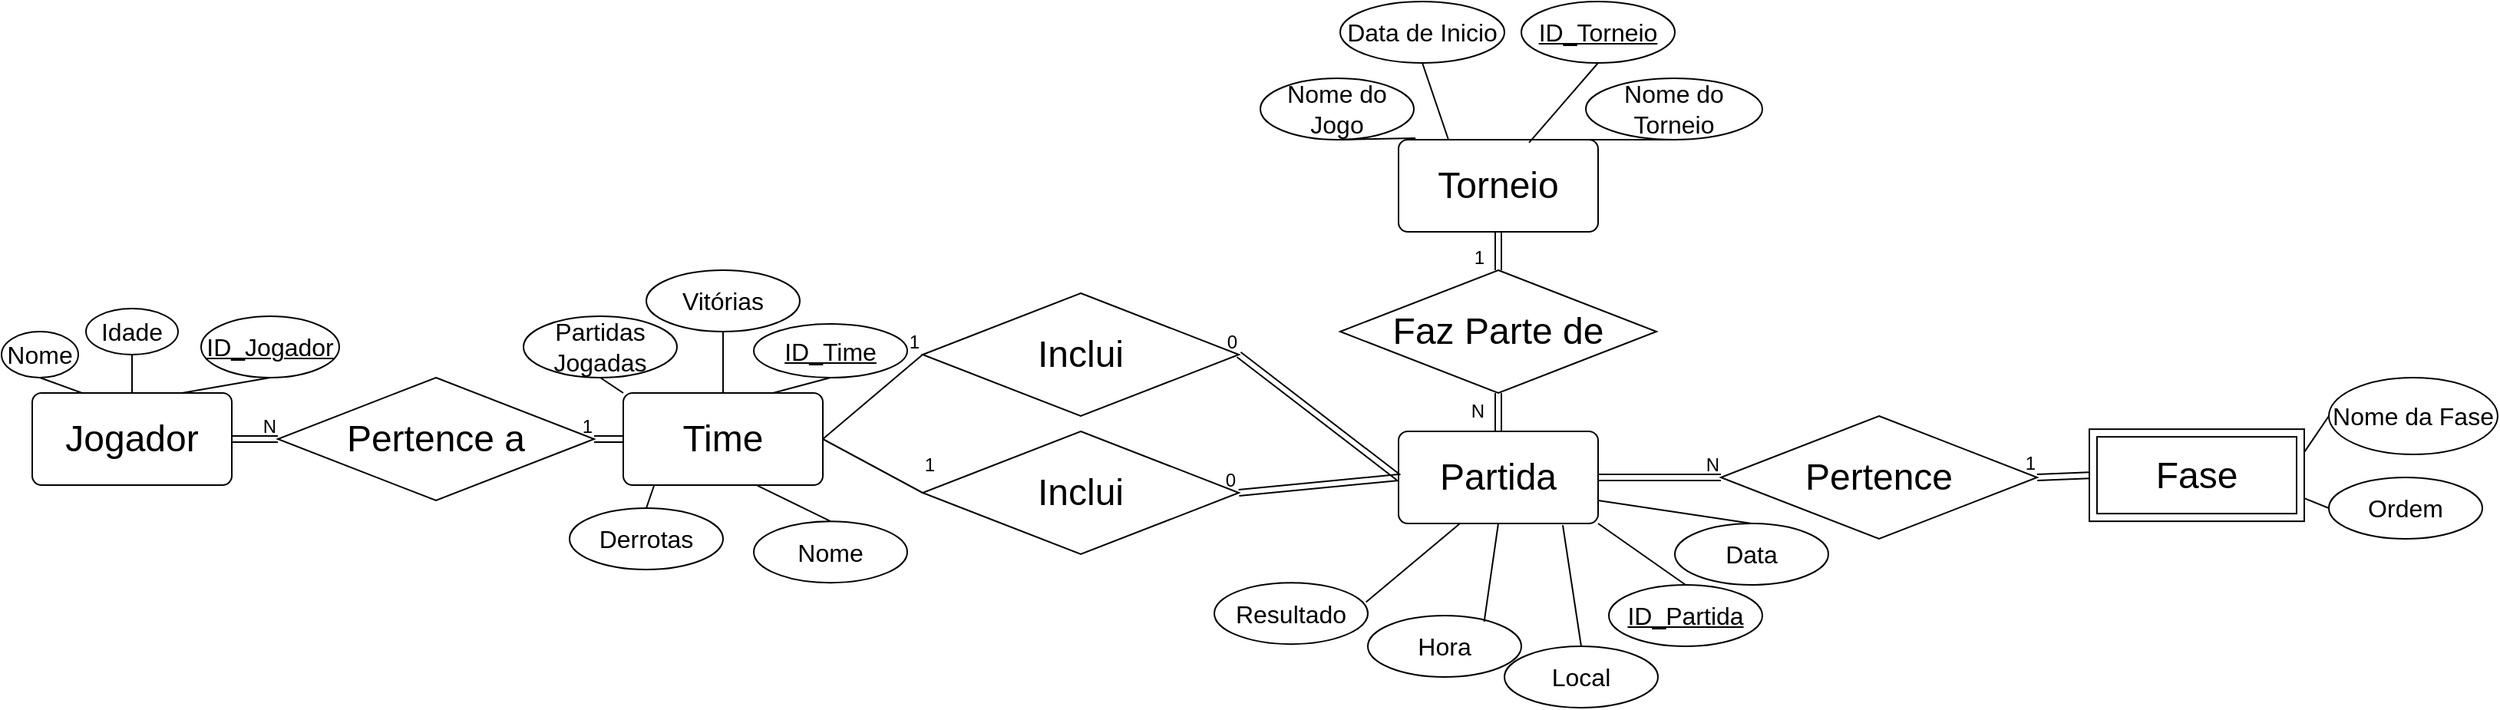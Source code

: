 <mxfile version="26.0.10">
  <diagram name="Página-1" id="gS3BvCxEZ3Ns-tJpQnwd">
    <mxGraphModel dx="3407" dy="1116" grid="1" gridSize="10" guides="1" tooltips="1" connect="1" arrows="1" fold="1" page="1" pageScale="1" pageWidth="827" pageHeight="1169" math="0" shadow="0">
      <root>
        <mxCell id="0" />
        <mxCell id="1" parent="0" />
        <mxCell id="_qHGHUX5CEyV-myd-aj9-1" value="&lt;font style=&quot;font-size: 24px;&quot;&gt;Jogador&lt;/font&gt;" style="rounded=1;arcSize=10;whiteSpace=wrap;html=1;align=center;" parent="1" vertex="1">
          <mxGeometry x="-300" y="335" width="130" height="60" as="geometry" />
        </mxCell>
        <mxCell id="_qHGHUX5CEyV-myd-aj9-2" value="&lt;font style=&quot;font-size: 24px;&quot;&gt;Partida&lt;/font&gt;" style="rounded=1;arcSize=10;whiteSpace=wrap;html=1;align=center;" parent="1" vertex="1">
          <mxGeometry x="590" y="360" width="130" height="60" as="geometry" />
        </mxCell>
        <mxCell id="_qHGHUX5CEyV-myd-aj9-3" value="&lt;font style=&quot;font-size: 24px;&quot;&gt;Torneio&lt;/font&gt;" style="rounded=1;arcSize=10;whiteSpace=wrap;html=1;align=center;" parent="1" vertex="1">
          <mxGeometry x="590" y="170" width="130" height="60" as="geometry" />
        </mxCell>
        <mxCell id="_qHGHUX5CEyV-myd-aj9-4" value="&lt;font style=&quot;font-size: 24px;&quot;&gt;Time&lt;/font&gt;" style="rounded=1;arcSize=10;whiteSpace=wrap;html=1;align=center;" parent="1" vertex="1">
          <mxGeometry x="85" y="335" width="130" height="60" as="geometry" />
        </mxCell>
        <mxCell id="_qHGHUX5CEyV-myd-aj9-7" style="edgeStyle=orthogonalEdgeStyle;rounded=0;orthogonalLoop=1;jettySize=auto;html=1;exitX=0.5;exitY=1;exitDx=0;exitDy=0;" parent="1" source="_qHGHUX5CEyV-myd-aj9-3" target="_qHGHUX5CEyV-myd-aj9-3" edge="1">
          <mxGeometry relative="1" as="geometry" />
        </mxCell>
        <mxCell id="_qHGHUX5CEyV-myd-aj9-8" value="&lt;font style=&quot;font-size: 16px;&quot;&gt;Nome&lt;/font&gt;" style="ellipse;whiteSpace=wrap;html=1;align=center;" parent="1" vertex="1">
          <mxGeometry x="-320" y="295" width="50" height="30" as="geometry" />
        </mxCell>
        <mxCell id="_qHGHUX5CEyV-myd-aj9-11" value="&lt;font style=&quot;font-size: 16px;&quot;&gt;Idade&lt;/font&gt;" style="ellipse;whiteSpace=wrap;html=1;align=center;" parent="1" vertex="1">
          <mxGeometry x="-265" y="280" width="60" height="30" as="geometry" />
        </mxCell>
        <mxCell id="_qHGHUX5CEyV-myd-aj9-12" value="&lt;font style=&quot;font-size: 16px;&quot;&gt;ID_Jogador&lt;/font&gt;" style="ellipse;whiteSpace=wrap;html=1;align=center;fontStyle=4;" parent="1" vertex="1">
          <mxGeometry x="-190" y="285" width="90" height="40" as="geometry" />
        </mxCell>
        <mxCell id="_qHGHUX5CEyV-myd-aj9-17" value="" style="endArrow=none;html=1;rounded=0;entryX=0.25;entryY=0;entryDx=0;entryDy=0;exitX=0.5;exitY=1;exitDx=0;exitDy=0;" parent="1" source="_qHGHUX5CEyV-myd-aj9-8" target="_qHGHUX5CEyV-myd-aj9-1" edge="1">
          <mxGeometry relative="1" as="geometry">
            <mxPoint x="-340" y="275" as="sourcePoint" />
            <mxPoint x="-180" y="275" as="targetPoint" />
          </mxGeometry>
        </mxCell>
        <mxCell id="_qHGHUX5CEyV-myd-aj9-18" value="" style="endArrow=none;html=1;rounded=0;exitX=0.5;exitY=1;exitDx=0;exitDy=0;entryX=0.5;entryY=0;entryDx=0;entryDy=0;" parent="1" source="_qHGHUX5CEyV-myd-aj9-11" target="_qHGHUX5CEyV-myd-aj9-1" edge="1">
          <mxGeometry relative="1" as="geometry">
            <mxPoint x="-220" y="285" as="sourcePoint" />
            <mxPoint x="-60" y="285" as="targetPoint" />
          </mxGeometry>
        </mxCell>
        <mxCell id="_qHGHUX5CEyV-myd-aj9-19" value="" style="endArrow=none;html=1;rounded=0;entryX=0.5;entryY=1;entryDx=0;entryDy=0;exitX=0.75;exitY=0;exitDx=0;exitDy=0;" parent="1" source="_qHGHUX5CEyV-myd-aj9-1" target="_qHGHUX5CEyV-myd-aj9-12" edge="1">
          <mxGeometry relative="1" as="geometry">
            <mxPoint x="-180" y="305" as="sourcePoint" />
            <mxPoint x="-20" y="305" as="targetPoint" />
          </mxGeometry>
        </mxCell>
        <mxCell id="_qHGHUX5CEyV-myd-aj9-21" value="&lt;font style=&quot;font-size: 16px;&quot;&gt;ID_Time&lt;/font&gt;" style="ellipse;whiteSpace=wrap;html=1;align=center;fontStyle=4;" parent="1" vertex="1">
          <mxGeometry x="170" y="290" width="100" height="35" as="geometry" />
        </mxCell>
        <mxCell id="_qHGHUX5CEyV-myd-aj9-22" value="&lt;font style=&quot;font-size: 16px;&quot;&gt;Vitórias&lt;/font&gt;" style="ellipse;whiteSpace=wrap;html=1;align=center;" parent="1" vertex="1">
          <mxGeometry x="100" y="255" width="100" height="40" as="geometry" />
        </mxCell>
        <mxCell id="_qHGHUX5CEyV-myd-aj9-23" value="&lt;font style=&quot;font-size: 16px;&quot;&gt;Derrotas&lt;/font&gt;" style="ellipse;whiteSpace=wrap;html=1;align=center;" parent="1" vertex="1">
          <mxGeometry x="50" y="410" width="100" height="40" as="geometry" />
        </mxCell>
        <mxCell id="_qHGHUX5CEyV-myd-aj9-25" value="&lt;font style=&quot;font-size: 16px;&quot;&gt;Partidas Jogadas&lt;/font&gt;" style="ellipse;whiteSpace=wrap;html=1;align=center;" parent="1" vertex="1">
          <mxGeometry x="20" y="285" width="100" height="40" as="geometry" />
        </mxCell>
        <mxCell id="_qHGHUX5CEyV-myd-aj9-26" value="&lt;font style=&quot;font-size: 16px;&quot;&gt;Nome&lt;/font&gt;" style="ellipse;whiteSpace=wrap;html=1;align=center;" parent="1" vertex="1">
          <mxGeometry x="170" y="418.57" width="100" height="40" as="geometry" />
        </mxCell>
        <mxCell id="_qHGHUX5CEyV-myd-aj9-27" value="&lt;font style=&quot;font-size: 16px;&quot;&gt;Nome do Jogo&lt;/font&gt;" style="ellipse;whiteSpace=wrap;html=1;align=center;" parent="1" vertex="1">
          <mxGeometry x="500" y="130" width="100" height="40" as="geometry" />
        </mxCell>
        <mxCell id="_qHGHUX5CEyV-myd-aj9-28" value="&lt;font style=&quot;font-size: 16px;&quot;&gt;Nome do Torneio&lt;/font&gt;" style="ellipse;whiteSpace=wrap;html=1;align=center;" parent="1" vertex="1">
          <mxGeometry x="712" y="130" width="115" height="40" as="geometry" />
        </mxCell>
        <mxCell id="_qHGHUX5CEyV-myd-aj9-29" value="&lt;font style=&quot;font-size: 16px;&quot;&gt;Data de Inicio&lt;/font&gt;" style="ellipse;whiteSpace=wrap;html=1;align=center;" parent="1" vertex="1">
          <mxGeometry x="552" y="80" width="107" height="40" as="geometry" />
        </mxCell>
        <mxCell id="_qHGHUX5CEyV-myd-aj9-30" value="&lt;font style=&quot;font-size: 16px;&quot;&gt;ID_Torneio&lt;/font&gt;" style="ellipse;whiteSpace=wrap;html=1;align=center;fontStyle=4;" parent="1" vertex="1">
          <mxGeometry x="670" y="80" width="100" height="40" as="geometry" />
        </mxCell>
        <mxCell id="_qHGHUX5CEyV-myd-aj9-31" value="&lt;font style=&quot;font-size: 16px;&quot;&gt;Nome da Fase&lt;/font&gt;" style="ellipse;whiteSpace=wrap;html=1;align=center;" parent="1" vertex="1">
          <mxGeometry x="1196" y="325" width="110" height="50" as="geometry" />
        </mxCell>
        <mxCell id="_qHGHUX5CEyV-myd-aj9-32" value="&lt;font style=&quot;font-size: 16px;&quot;&gt;Ordem&lt;/font&gt;" style="ellipse;whiteSpace=wrap;html=1;align=center;" parent="1" vertex="1">
          <mxGeometry x="1196" y="390" width="100" height="40" as="geometry" />
        </mxCell>
        <mxCell id="_qHGHUX5CEyV-myd-aj9-35" value="&lt;font style=&quot;font-size: 16px;&quot;&gt;ID_Partida&lt;/font&gt;" style="ellipse;whiteSpace=wrap;html=1;align=center;fontStyle=4;" parent="1" vertex="1">
          <mxGeometry x="727" y="460" width="100" height="40" as="geometry" />
        </mxCell>
        <mxCell id="_qHGHUX5CEyV-myd-aj9-36" value="&lt;font style=&quot;font-size: 16px;&quot;&gt;Local&lt;/font&gt;" style="ellipse;whiteSpace=wrap;html=1;align=center;" parent="1" vertex="1">
          <mxGeometry x="659" y="500" width="100" height="40" as="geometry" />
        </mxCell>
        <mxCell id="_qHGHUX5CEyV-myd-aj9-37" value="&lt;font style=&quot;font-size: 16px;&quot;&gt;Data&lt;/font&gt;" style="ellipse;whiteSpace=wrap;html=1;align=center;" parent="1" vertex="1">
          <mxGeometry x="770" y="420" width="100" height="40" as="geometry" />
        </mxCell>
        <mxCell id="_qHGHUX5CEyV-myd-aj9-38" value="&lt;font style=&quot;font-size: 16px;&quot;&gt;Hora&lt;/font&gt;" style="ellipse;whiteSpace=wrap;html=1;align=center;" parent="1" vertex="1">
          <mxGeometry x="570" y="480" width="100" height="40" as="geometry" />
        </mxCell>
        <mxCell id="_qHGHUX5CEyV-myd-aj9-39" value="&lt;font style=&quot;font-size: 16px;&quot;&gt;Resultado&lt;/font&gt;" style="ellipse;whiteSpace=wrap;html=1;align=center;" parent="1" vertex="1">
          <mxGeometry x="470" y="458.57" width="100" height="40" as="geometry" />
        </mxCell>
        <mxCell id="_qHGHUX5CEyV-myd-aj9-40" value="" style="endArrow=none;html=1;rounded=0;entryX=1;entryY=0.25;entryDx=0;entryDy=0;exitX=0;exitY=0.5;exitDx=0;exitDy=0;" parent="1" source="_qHGHUX5CEyV-myd-aj9-31" target="U-FrvizwRQOyuSLjjeMu-61" edge="1">
          <mxGeometry relative="1" as="geometry">
            <mxPoint x="1080" y="298.57" as="sourcePoint" />
            <mxPoint x="1115" y="355.0" as="targetPoint" />
          </mxGeometry>
        </mxCell>
        <mxCell id="_qHGHUX5CEyV-myd-aj9-42" value="" style="endArrow=none;html=1;rounded=0;entryX=0;entryY=0.5;entryDx=0;entryDy=0;exitX=1;exitY=0.75;exitDx=0;exitDy=0;" parent="1" source="U-FrvizwRQOyuSLjjeMu-61" target="_qHGHUX5CEyV-myd-aj9-32" edge="1">
          <mxGeometry relative="1" as="geometry">
            <mxPoint x="1180" y="355.0" as="sourcePoint" />
            <mxPoint x="1320" y="340" as="targetPoint" />
          </mxGeometry>
        </mxCell>
        <mxCell id="_qHGHUX5CEyV-myd-aj9-43" value="" style="endArrow=none;html=1;rounded=0;exitX=0.5;exitY=1;exitDx=0;exitDy=0;entryX=0.085;entryY=-0.017;entryDx=0;entryDy=0;entryPerimeter=0;" parent="1" source="_qHGHUX5CEyV-myd-aj9-27" target="_qHGHUX5CEyV-myd-aj9-3" edge="1">
          <mxGeometry relative="1" as="geometry">
            <mxPoint x="558" y="38.57" as="sourcePoint" />
            <mxPoint x="718" y="38.57" as="targetPoint" />
          </mxGeometry>
        </mxCell>
        <mxCell id="_qHGHUX5CEyV-myd-aj9-44" value="" style="endArrow=none;html=1;rounded=0;exitX=0.5;exitY=1;exitDx=0;exitDy=0;entryX=0.25;entryY=0;entryDx=0;entryDy=0;" parent="1" source="_qHGHUX5CEyV-myd-aj9-29" target="_qHGHUX5CEyV-myd-aj9-3" edge="1">
          <mxGeometry relative="1" as="geometry">
            <mxPoint x="558" y="38.57" as="sourcePoint" />
            <mxPoint x="718" y="38.57" as="targetPoint" />
          </mxGeometry>
        </mxCell>
        <mxCell id="_qHGHUX5CEyV-myd-aj9-45" value="" style="endArrow=none;html=1;rounded=0;exitX=0.5;exitY=1;exitDx=0;exitDy=0;entryX=0.654;entryY=0.033;entryDx=0;entryDy=0;entryPerimeter=0;" parent="1" source="_qHGHUX5CEyV-myd-aj9-30" target="_qHGHUX5CEyV-myd-aj9-3" edge="1">
          <mxGeometry relative="1" as="geometry">
            <mxPoint x="558" y="38.57" as="sourcePoint" />
            <mxPoint x="718" y="38.57" as="targetPoint" />
          </mxGeometry>
        </mxCell>
        <mxCell id="_qHGHUX5CEyV-myd-aj9-46" value="" style="endArrow=none;html=1;rounded=0;entryX=0.5;entryY=1;entryDx=0;entryDy=0;exitX=0.946;exitY=0;exitDx=0;exitDy=0;exitPerimeter=0;" parent="1" source="_qHGHUX5CEyV-myd-aj9-3" target="_qHGHUX5CEyV-myd-aj9-28" edge="1">
          <mxGeometry relative="1" as="geometry">
            <mxPoint x="558" y="38.57" as="sourcePoint" />
            <mxPoint x="718" y="38.57" as="targetPoint" />
          </mxGeometry>
        </mxCell>
        <mxCell id="_qHGHUX5CEyV-myd-aj9-47" value="" style="endArrow=none;html=1;rounded=0;exitX=0.5;exitY=0;exitDx=0;exitDy=0;entryX=1;entryY=1;entryDx=0;entryDy=0;" parent="1" source="_qHGHUX5CEyV-myd-aj9-35" target="_qHGHUX5CEyV-myd-aj9-2" edge="1">
          <mxGeometry relative="1" as="geometry">
            <mxPoint x="593" y="350" as="sourcePoint" />
            <mxPoint x="753" y="350" as="targetPoint" />
          </mxGeometry>
        </mxCell>
        <mxCell id="_qHGHUX5CEyV-myd-aj9-48" value="" style="endArrow=none;html=1;rounded=0;exitX=0.5;exitY=0;exitDx=0;exitDy=0;entryX=0.823;entryY=1.017;entryDx=0;entryDy=0;entryPerimeter=0;" parent="1" source="_qHGHUX5CEyV-myd-aj9-36" target="_qHGHUX5CEyV-myd-aj9-2" edge="1">
          <mxGeometry relative="1" as="geometry">
            <mxPoint x="593" y="350" as="sourcePoint" />
            <mxPoint x="753" y="350" as="targetPoint" />
          </mxGeometry>
        </mxCell>
        <mxCell id="_qHGHUX5CEyV-myd-aj9-49" value="" style="endArrow=none;html=1;rounded=0;exitX=0.758;exitY=0.098;exitDx=0;exitDy=0;entryX=0.5;entryY=1;entryDx=0;entryDy=0;exitPerimeter=0;" parent="1" source="_qHGHUX5CEyV-myd-aj9-38" target="_qHGHUX5CEyV-myd-aj9-2" edge="1">
          <mxGeometry relative="1" as="geometry">
            <mxPoint x="593" y="350" as="sourcePoint" />
            <mxPoint x="753" y="350" as="targetPoint" />
          </mxGeometry>
        </mxCell>
        <mxCell id="_qHGHUX5CEyV-myd-aj9-50" value="" style="endArrow=none;html=1;rounded=0;entryX=0.988;entryY=0.317;entryDx=0;entryDy=0;exitX=0.308;exitY=1;exitDx=0;exitDy=0;entryPerimeter=0;exitPerimeter=0;" parent="1" source="_qHGHUX5CEyV-myd-aj9-2" target="_qHGHUX5CEyV-myd-aj9-39" edge="1">
          <mxGeometry relative="1" as="geometry">
            <mxPoint x="674" y="430" as="sourcePoint" />
            <mxPoint x="753" y="350" as="targetPoint" />
            <Array as="points" />
          </mxGeometry>
        </mxCell>
        <mxCell id="_qHGHUX5CEyV-myd-aj9-51" value="" style="endArrow=none;html=1;rounded=0;entryX=0.5;entryY=0;entryDx=0;entryDy=0;exitX=1;exitY=0.75;exitDx=0;exitDy=0;" parent="1" source="_qHGHUX5CEyV-myd-aj9-2" target="_qHGHUX5CEyV-myd-aj9-37" edge="1">
          <mxGeometry relative="1" as="geometry">
            <mxPoint x="593" y="350" as="sourcePoint" />
            <mxPoint x="753" y="350" as="targetPoint" />
          </mxGeometry>
        </mxCell>
        <mxCell id="_qHGHUX5CEyV-myd-aj9-52" value="" style="endArrow=none;html=1;rounded=0;exitX=0.5;exitY=1;exitDx=0;exitDy=0;entryX=0;entryY=0;entryDx=0;entryDy=0;" parent="1" source="_qHGHUX5CEyV-myd-aj9-25" target="_qHGHUX5CEyV-myd-aj9-4" edge="1">
          <mxGeometry relative="1" as="geometry">
            <mxPoint x="10" y="335" as="sourcePoint" />
            <mxPoint x="170" y="335" as="targetPoint" />
          </mxGeometry>
        </mxCell>
        <mxCell id="_qHGHUX5CEyV-myd-aj9-53" value="" style="endArrow=none;html=1;rounded=0;exitX=0.5;exitY=1;exitDx=0;exitDy=0;entryX=0.5;entryY=0;entryDx=0;entryDy=0;" parent="1" source="_qHGHUX5CEyV-myd-aj9-22" edge="1" target="_qHGHUX5CEyV-myd-aj9-4">
          <mxGeometry relative="1" as="geometry">
            <mxPoint x="10" y="335" as="sourcePoint" />
            <mxPoint x="120" y="334" as="targetPoint" />
          </mxGeometry>
        </mxCell>
        <mxCell id="_qHGHUX5CEyV-myd-aj9-54" value="" style="endArrow=none;html=1;rounded=0;exitX=0.5;exitY=1;exitDx=0;exitDy=0;entryX=0.75;entryY=0;entryDx=0;entryDy=0;" parent="1" source="_qHGHUX5CEyV-myd-aj9-21" target="_qHGHUX5CEyV-myd-aj9-4" edge="1">
          <mxGeometry relative="1" as="geometry">
            <mxPoint x="10" y="335" as="sourcePoint" />
            <mxPoint x="170" y="335" as="targetPoint" />
          </mxGeometry>
        </mxCell>
        <mxCell id="_qHGHUX5CEyV-myd-aj9-55" value="" style="endArrow=none;html=1;rounded=0;entryX=0.5;entryY=0;entryDx=0;entryDy=0;exitX=0.154;exitY=1.006;exitDx=0;exitDy=0;exitPerimeter=0;" parent="1" source="_qHGHUX5CEyV-myd-aj9-4" target="_qHGHUX5CEyV-myd-aj9-23" edge="1">
          <mxGeometry relative="1" as="geometry">
            <mxPoint x="10" y="335" as="sourcePoint" />
            <mxPoint x="170" y="335" as="targetPoint" />
          </mxGeometry>
        </mxCell>
        <mxCell id="_qHGHUX5CEyV-myd-aj9-56" value="" style="endArrow=none;html=1;rounded=0;exitX=0.672;exitY=1.006;exitDx=0;exitDy=0;exitPerimeter=0;entryX=0.5;entryY=0;entryDx=0;entryDy=0;" parent="1" source="_qHGHUX5CEyV-myd-aj9-4" target="_qHGHUX5CEyV-myd-aj9-26" edge="1">
          <mxGeometry relative="1" as="geometry">
            <mxPoint x="10" y="335" as="sourcePoint" />
            <mxPoint x="172" y="435" as="targetPoint" />
          </mxGeometry>
        </mxCell>
        <mxCell id="U-FrvizwRQOyuSLjjeMu-1" value="&lt;font style=&quot;font-size: 24px;&quot;&gt;Pertence a&lt;/font&gt;" style="shape=rhombus;perimeter=rhombusPerimeter;whiteSpace=wrap;html=1;align=center;" parent="1" vertex="1">
          <mxGeometry x="-140" y="325" width="206" height="80" as="geometry" />
        </mxCell>
        <mxCell id="U-FrvizwRQOyuSLjjeMu-11" value="&lt;font style=&quot;font-size: 24px;&quot;&gt;Pertence&lt;/font&gt;" style="shape=rhombus;perimeter=rhombusPerimeter;whiteSpace=wrap;html=1;align=center;" parent="1" vertex="1">
          <mxGeometry x="800" y="350" width="206" height="80" as="geometry" />
        </mxCell>
        <mxCell id="U-FrvizwRQOyuSLjjeMu-14" value="&lt;font style=&quot;font-size: 24px;&quot;&gt;Faz Parte de &lt;br&gt;&lt;/font&gt;" style="shape=rhombus;perimeter=rhombusPerimeter;whiteSpace=wrap;html=1;align=center;" parent="1" vertex="1">
          <mxGeometry x="552" y="255" width="206" height="80" as="geometry" />
        </mxCell>
        <mxCell id="U-FrvizwRQOyuSLjjeMu-16" value="&lt;font style=&quot;font-size: 24px;&quot;&gt;Inclui&lt;/font&gt;" style="shape=rhombus;perimeter=rhombusPerimeter;whiteSpace=wrap;html=1;align=center;" parent="1" vertex="1">
          <mxGeometry x="280" y="360" width="206" height="80" as="geometry" />
        </mxCell>
        <mxCell id="U-FrvizwRQOyuSLjjeMu-59" value="" style="shape=link;html=1;rounded=0;entryX=1;entryY=0.5;entryDx=0;entryDy=0;exitX=0;exitY=0.5;exitDx=0;exitDy=0;" parent="1" source="U-FrvizwRQOyuSLjjeMu-61" target="U-FrvizwRQOyuSLjjeMu-11" edge="1">
          <mxGeometry relative="1" as="geometry">
            <mxPoint x="1066" y="270" as="sourcePoint" />
            <mxPoint x="1006" y="270" as="targetPoint" />
          </mxGeometry>
        </mxCell>
        <mxCell id="U-FrvizwRQOyuSLjjeMu-60" value="1" style="resizable=0;html=1;whiteSpace=wrap;align=right;verticalAlign=bottom;" parent="U-FrvizwRQOyuSLjjeMu-59" connectable="0" vertex="1">
          <mxGeometry x="1" relative="1" as="geometry" />
        </mxCell>
        <mxCell id="U-FrvizwRQOyuSLjjeMu-61" value="&lt;font style=&quot;font-size: 24px;&quot;&gt;Fase&lt;/font&gt;" style="shape=ext;margin=3;double=1;whiteSpace=wrap;html=1;align=center;" parent="1" vertex="1">
          <mxGeometry x="1040" y="358.57" width="140" height="60" as="geometry" />
        </mxCell>
        <mxCell id="U-FrvizwRQOyuSLjjeMu-62" value="" style="shape=link;html=1;rounded=0;exitX=1;exitY=0.5;exitDx=0;exitDy=0;entryX=0;entryY=0.5;entryDx=0;entryDy=0;" parent="1" source="_qHGHUX5CEyV-myd-aj9-2" target="U-FrvizwRQOyuSLjjeMu-11" edge="1">
          <mxGeometry relative="1" as="geometry">
            <mxPoint x="746" y="440" as="sourcePoint" />
            <mxPoint x="906" y="440" as="targetPoint" />
          </mxGeometry>
        </mxCell>
        <mxCell id="U-FrvizwRQOyuSLjjeMu-63" value="N" style="resizable=0;html=1;whiteSpace=wrap;align=right;verticalAlign=bottom;" parent="U-FrvizwRQOyuSLjjeMu-62" connectable="0" vertex="1">
          <mxGeometry x="1" relative="1" as="geometry" />
        </mxCell>
        <mxCell id="U-FrvizwRQOyuSLjjeMu-64" value="" style="shape=link;html=1;rounded=0;entryX=0.5;entryY=1;entryDx=0;entryDy=0;exitX=0.5;exitY=0;exitDx=0;exitDy=0;" parent="1" source="_qHGHUX5CEyV-myd-aj9-2" target="U-FrvizwRQOyuSLjjeMu-14" edge="1">
          <mxGeometry relative="1" as="geometry">
            <mxPoint x="608" y="340" as="sourcePoint" />
            <mxPoint x="673" y="260" as="targetPoint" />
          </mxGeometry>
        </mxCell>
        <mxCell id="U-FrvizwRQOyuSLjjeMu-65" value="N" style="resizable=0;html=1;whiteSpace=wrap;align=right;verticalAlign=bottom;" parent="U-FrvizwRQOyuSLjjeMu-64" connectable="0" vertex="1">
          <mxGeometry x="1" relative="1" as="geometry">
            <mxPoint x="-8" y="20" as="offset" />
          </mxGeometry>
        </mxCell>
        <mxCell id="U-FrvizwRQOyuSLjjeMu-66" value="" style="shape=link;html=1;rounded=0;entryX=0.5;entryY=0;entryDx=0;entryDy=0;exitX=0.5;exitY=1;exitDx=0;exitDy=0;" parent="1" source="_qHGHUX5CEyV-myd-aj9-3" target="U-FrvizwRQOyuSLjjeMu-14" edge="1">
          <mxGeometry relative="1" as="geometry">
            <mxPoint x="580" y="160" as="sourcePoint" />
            <mxPoint x="740" y="160" as="targetPoint" />
          </mxGeometry>
        </mxCell>
        <mxCell id="U-FrvizwRQOyuSLjjeMu-67" value="1" style="resizable=0;html=1;whiteSpace=wrap;align=right;verticalAlign=bottom;" parent="U-FrvizwRQOyuSLjjeMu-66" connectable="0" vertex="1">
          <mxGeometry x="1" relative="1" as="geometry">
            <mxPoint x="-8" as="offset" />
          </mxGeometry>
        </mxCell>
        <mxCell id="U-FrvizwRQOyuSLjjeMu-68" value="" style="shape=link;html=1;rounded=0;entryX=1;entryY=0.5;entryDx=0;entryDy=0;exitX=0;exitY=0.5;exitDx=0;exitDy=0;" parent="1" source="_qHGHUX5CEyV-myd-aj9-2" target="U-FrvizwRQOyuSLjjeMu-16" edge="1">
          <mxGeometry relative="1" as="geometry">
            <mxPoint x="406" y="460" as="sourcePoint" />
            <mxPoint x="566" y="460" as="targetPoint" />
          </mxGeometry>
        </mxCell>
        <mxCell id="U-FrvizwRQOyuSLjjeMu-69" value="0" style="resizable=0;html=1;whiteSpace=wrap;align=right;verticalAlign=bottom;" parent="U-FrvizwRQOyuSLjjeMu-68" connectable="0" vertex="1">
          <mxGeometry x="1" relative="1" as="geometry" />
        </mxCell>
        <mxCell id="U-FrvizwRQOyuSLjjeMu-73" value="" style="endArrow=none;html=1;rounded=0;exitX=1;exitY=0.5;exitDx=0;exitDy=0;entryX=0;entryY=0.5;entryDx=0;entryDy=0;" parent="1" source="_qHGHUX5CEyV-myd-aj9-4" target="U-FrvizwRQOyuSLjjeMu-16" edge="1">
          <mxGeometry relative="1" as="geometry">
            <mxPoint x="210" y="220" as="sourcePoint" />
            <mxPoint x="370" y="220" as="targetPoint" />
          </mxGeometry>
        </mxCell>
        <mxCell id="U-FrvizwRQOyuSLjjeMu-74" value="1" style="resizable=0;html=1;whiteSpace=wrap;align=right;verticalAlign=bottom;" parent="U-FrvizwRQOyuSLjjeMu-73" connectable="0" vertex="1">
          <mxGeometry x="1" relative="1" as="geometry">
            <mxPoint x="9" y="-10" as="offset" />
          </mxGeometry>
        </mxCell>
        <mxCell id="U-FrvizwRQOyuSLjjeMu-75" value="" style="shape=link;html=1;rounded=0;entryX=1;entryY=0.5;entryDx=0;entryDy=0;exitX=0;exitY=0.5;exitDx=0;exitDy=0;" parent="1" source="_qHGHUX5CEyV-myd-aj9-4" target="U-FrvizwRQOyuSLjjeMu-1" edge="1">
          <mxGeometry relative="1" as="geometry">
            <mxPoint x="-20" y="415" as="sourcePoint" />
            <mxPoint x="140" y="415" as="targetPoint" />
          </mxGeometry>
        </mxCell>
        <mxCell id="U-FrvizwRQOyuSLjjeMu-76" value="1" style="resizable=0;html=1;whiteSpace=wrap;align=right;verticalAlign=bottom;" parent="U-FrvizwRQOyuSLjjeMu-75" connectable="0" vertex="1">
          <mxGeometry x="1" relative="1" as="geometry" />
        </mxCell>
        <mxCell id="U-FrvizwRQOyuSLjjeMu-77" value="" style="shape=link;html=1;rounded=0;exitX=1;exitY=0.5;exitDx=0;exitDy=0;entryX=0;entryY=0.5;entryDx=0;entryDy=0;" parent="1" source="_qHGHUX5CEyV-myd-aj9-1" target="U-FrvizwRQOyuSLjjeMu-1" edge="1">
          <mxGeometry relative="1" as="geometry">
            <mxPoint x="-230" y="425" as="sourcePoint" />
            <mxPoint x="-70" y="425" as="targetPoint" />
          </mxGeometry>
        </mxCell>
        <mxCell id="U-FrvizwRQOyuSLjjeMu-78" value="N" style="resizable=0;html=1;whiteSpace=wrap;align=right;verticalAlign=bottom;" parent="U-FrvizwRQOyuSLjjeMu-77" connectable="0" vertex="1">
          <mxGeometry x="1" relative="1" as="geometry" />
        </mxCell>
        <mxCell id="Wzk7QqtGOV-jmFId3jdq-3" value="&lt;font style=&quot;font-size: 24px;&quot;&gt;Inclui&lt;/font&gt;" style="shape=rhombus;perimeter=rhombusPerimeter;whiteSpace=wrap;html=1;align=center;" parent="1" vertex="1">
          <mxGeometry x="280" y="270" width="206" height="80" as="geometry" />
        </mxCell>
        <mxCell id="sL6YjFJcgHdJRrTQghqx-1" value="" style="shape=link;html=1;rounded=0;entryX=1;entryY=0.5;entryDx=0;entryDy=0;exitX=0;exitY=0.5;exitDx=0;exitDy=0;" edge="1" parent="1" source="_qHGHUX5CEyV-myd-aj9-2" target="Wzk7QqtGOV-jmFId3jdq-3">
          <mxGeometry relative="1" as="geometry">
            <mxPoint x="490" y="310" as="sourcePoint" />
            <mxPoint x="650" y="310" as="targetPoint" />
          </mxGeometry>
        </mxCell>
        <mxCell id="sL6YjFJcgHdJRrTQghqx-2" value="0" style="resizable=0;html=1;whiteSpace=wrap;align=right;verticalAlign=bottom;" connectable="0" vertex="1" parent="sL6YjFJcgHdJRrTQghqx-1">
          <mxGeometry x="1" relative="1" as="geometry" />
        </mxCell>
        <mxCell id="sL6YjFJcgHdJRrTQghqx-3" value="" style="endArrow=none;html=1;rounded=0;exitX=1;exitY=0.5;exitDx=0;exitDy=0;entryX=0;entryY=0.5;entryDx=0;entryDy=0;" edge="1" parent="1" source="_qHGHUX5CEyV-myd-aj9-4" target="Wzk7QqtGOV-jmFId3jdq-3">
          <mxGeometry relative="1" as="geometry">
            <mxPoint x="230" y="290" as="sourcePoint" />
            <mxPoint x="390" y="290" as="targetPoint" />
          </mxGeometry>
        </mxCell>
        <mxCell id="sL6YjFJcgHdJRrTQghqx-4" value="1" style="resizable=0;html=1;whiteSpace=wrap;align=right;verticalAlign=bottom;" connectable="0" vertex="1" parent="sL6YjFJcgHdJRrTQghqx-3">
          <mxGeometry x="1" relative="1" as="geometry" />
        </mxCell>
      </root>
    </mxGraphModel>
  </diagram>
</mxfile>
